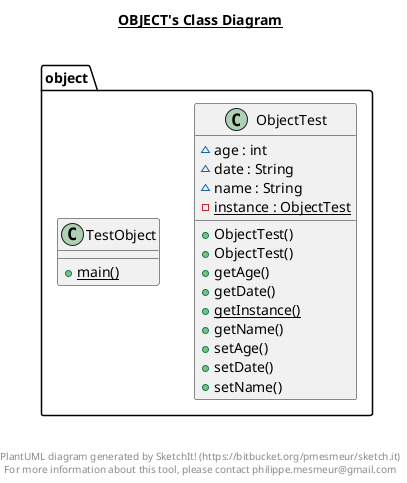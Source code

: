 @startuml

title __OBJECT's Class Diagram__\n

  namespace object {
    class object.ObjectTest {
        ~ age : int
        ~ date : String
        ~ name : String
        {static} - instance : ObjectTest
        + ObjectTest()
        + ObjectTest()
        + getAge()
        + getDate()
        {static} + getInstance()
        + getName()
        + setAge()
        + setDate()
        + setName()
    }
  }
  

  namespace object {
    class object.TestObject {
        {static} + main()
    }
  }
  



right footer


PlantUML diagram generated by SketchIt! (https://bitbucket.org/pmesmeur/sketch.it)
For more information about this tool, please contact philippe.mesmeur@gmail.com
endfooter

@enduml
